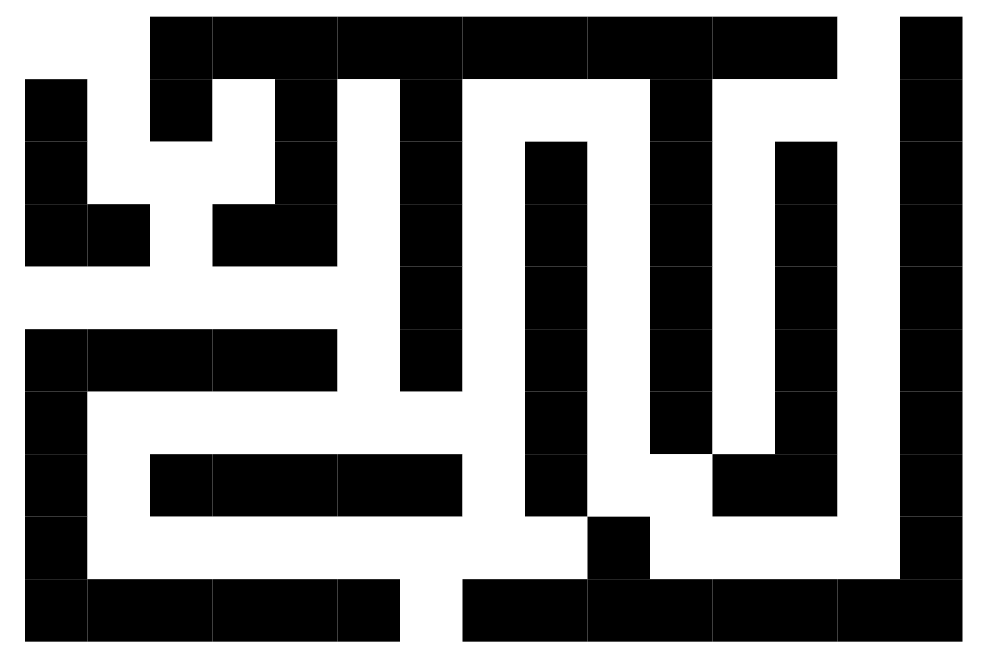 digraph G {
node [shape=plaintext];
matriz [label=<<TABLE CELLSPACING="0" CELLPADDING="5" border="0">
<TR><TD BGCOLOR="white" WIDTH="30" HEIGHT="30"></TD><TD BGCOLOR="white" WIDTH="30" HEIGHT="30"></TD><TD BGCOLOR="black" WIDTH="30" HEIGHT="30"></TD><TD BGCOLOR="black" WIDTH="30" HEIGHT="30"></TD><TD BGCOLOR="black" WIDTH="30" HEIGHT="30"></TD><TD BGCOLOR="black" WIDTH="30" HEIGHT="30"></TD><TD BGCOLOR="black" WIDTH="30" HEIGHT="30"></TD><TD BGCOLOR="black" WIDTH="30" HEIGHT="30"></TD><TD BGCOLOR="black" WIDTH="30" HEIGHT="30"></TD><TD BGCOLOR="black" WIDTH="30" HEIGHT="30"></TD><TD BGCOLOR="black" WIDTH="30" HEIGHT="30"></TD><TD BGCOLOR="black" WIDTH="30" HEIGHT="30"></TD><TD BGCOLOR="black" WIDTH="30" HEIGHT="30"></TD><TD BGCOLOR="white" WIDTH="30" HEIGHT="30"></TD><TD BGCOLOR="black" WIDTH="30" HEIGHT="30"></TD></TR><TR><TD BGCOLOR="black" WIDTH="30" HEIGHT="30"></TD><TD BGCOLOR="white" WIDTH="30" HEIGHT="30"></TD><TD BGCOLOR="black" WIDTH="30" HEIGHT="30"></TD><TD BGCOLOR="white" WIDTH="30" HEIGHT="30"></TD><TD BGCOLOR="black" WIDTH="30" HEIGHT="30"></TD><TD BGCOLOR="white" WIDTH="30" HEIGHT="30"></TD><TD BGCOLOR="black" WIDTH="30" HEIGHT="30"></TD><TD BGCOLOR="white" WIDTH="30" HEIGHT="30"></TD><TD BGCOLOR="white" WIDTH="30" HEIGHT="30"></TD><TD BGCOLOR="white" WIDTH="30" HEIGHT="30"></TD><TD BGCOLOR="black" WIDTH="30" HEIGHT="30"></TD><TD BGCOLOR="white" WIDTH="30" HEIGHT="30"></TD><TD BGCOLOR="white" WIDTH="30" HEIGHT="30"></TD><TD BGCOLOR="white" WIDTH="30" HEIGHT="30"></TD><TD BGCOLOR="black" WIDTH="30" HEIGHT="30"></TD></TR><TR><TD BGCOLOR="black" WIDTH="30" HEIGHT="30"></TD><TD BGCOLOR="white" WIDTH="30" HEIGHT="30"></TD><TD BGCOLOR="white" WIDTH="30" HEIGHT="30"></TD><TD BGCOLOR="white" WIDTH="30" HEIGHT="30"></TD><TD BGCOLOR="black" WIDTH="30" HEIGHT="30"></TD><TD BGCOLOR="white" WIDTH="30" HEIGHT="30"></TD><TD BGCOLOR="black" WIDTH="30" HEIGHT="30"></TD><TD BGCOLOR="white" WIDTH="30" HEIGHT="30"></TD><TD BGCOLOR="black" WIDTH="30" HEIGHT="30"></TD><TD BGCOLOR="white" WIDTH="30" HEIGHT="30"></TD><TD BGCOLOR="black" WIDTH="30" HEIGHT="30"></TD><TD BGCOLOR="white" WIDTH="30" HEIGHT="30"></TD><TD BGCOLOR="black" WIDTH="30" HEIGHT="30"></TD><TD BGCOLOR="white" WIDTH="30" HEIGHT="30"></TD><TD BGCOLOR="black" WIDTH="30" HEIGHT="30"></TD></TR><TR><TD BGCOLOR="black" WIDTH="30" HEIGHT="30"></TD><TD BGCOLOR="black" WIDTH="30" HEIGHT="30"></TD><TD BGCOLOR="white" WIDTH="30" HEIGHT="30"></TD><TD BGCOLOR="black" WIDTH="30" HEIGHT="30"></TD><TD BGCOLOR="black" WIDTH="30" HEIGHT="30"></TD><TD BGCOLOR="white" WIDTH="30" HEIGHT="30"></TD><TD BGCOLOR="black" WIDTH="30" HEIGHT="30"></TD><TD BGCOLOR="white" WIDTH="30" HEIGHT="30"></TD><TD BGCOLOR="black" WIDTH="30" HEIGHT="30"></TD><TD BGCOLOR="white" WIDTH="30" HEIGHT="30"></TD><TD BGCOLOR="black" WIDTH="30" HEIGHT="30"></TD><TD BGCOLOR="white" WIDTH="30" HEIGHT="30"></TD><TD BGCOLOR="black" WIDTH="30" HEIGHT="30"></TD><TD BGCOLOR="white" WIDTH="30" HEIGHT="30"></TD><TD BGCOLOR="black" WIDTH="30" HEIGHT="30"></TD></TR><TR><TD BGCOLOR="white" WIDTH="30" HEIGHT="30"></TD><TD BGCOLOR="white" WIDTH="30" HEIGHT="30"></TD><TD BGCOLOR="white" WIDTH="30" HEIGHT="30"></TD><TD BGCOLOR="white" WIDTH="30" HEIGHT="30"></TD><TD BGCOLOR="white" WIDTH="30" HEIGHT="30"></TD><TD BGCOLOR="white" WIDTH="30" HEIGHT="30"></TD><TD BGCOLOR="black" WIDTH="30" HEIGHT="30"></TD><TD BGCOLOR="white" WIDTH="30" HEIGHT="30"></TD><TD BGCOLOR="black" WIDTH="30" HEIGHT="30"></TD><TD BGCOLOR="white" WIDTH="30" HEIGHT="30"></TD><TD BGCOLOR="black" WIDTH="30" HEIGHT="30"></TD><TD BGCOLOR="white" WIDTH="30" HEIGHT="30"></TD><TD BGCOLOR="black" WIDTH="30" HEIGHT="30"></TD><TD BGCOLOR="white" WIDTH="30" HEIGHT="30"></TD><TD BGCOLOR="black" WIDTH="30" HEIGHT="30"></TD></TR><TR><TD BGCOLOR="black" WIDTH="30" HEIGHT="30"></TD><TD BGCOLOR="black" WIDTH="30" HEIGHT="30"></TD><TD BGCOLOR="black" WIDTH="30" HEIGHT="30"></TD><TD BGCOLOR="black" WIDTH="30" HEIGHT="30"></TD><TD BGCOLOR="black" WIDTH="30" HEIGHT="30"></TD><TD BGCOLOR="white" WIDTH="30" HEIGHT="30"></TD><TD BGCOLOR="black" WIDTH="30" HEIGHT="30"></TD><TD BGCOLOR="white" WIDTH="30" HEIGHT="30"></TD><TD BGCOLOR="black" WIDTH="30" HEIGHT="30"></TD><TD BGCOLOR="white" WIDTH="30" HEIGHT="30"></TD><TD BGCOLOR="black" WIDTH="30" HEIGHT="30"></TD><TD BGCOLOR="white" WIDTH="30" HEIGHT="30"></TD><TD BGCOLOR="black" WIDTH="30" HEIGHT="30"></TD><TD BGCOLOR="white" WIDTH="30" HEIGHT="30"></TD><TD BGCOLOR="black" WIDTH="30" HEIGHT="30"></TD></TR><TR><TD BGCOLOR="black" WIDTH="30" HEIGHT="30"></TD><TD BGCOLOR="white" WIDTH="30" HEIGHT="30"></TD><TD BGCOLOR="white" WIDTH="30" HEIGHT="30"></TD><TD BGCOLOR="white" WIDTH="30" HEIGHT="30"></TD><TD BGCOLOR="white" WIDTH="30" HEIGHT="30"></TD><TD BGCOLOR="white" WIDTH="30" HEIGHT="30"></TD><TD BGCOLOR="white" WIDTH="30" HEIGHT="30"></TD><TD BGCOLOR="white" WIDTH="30" HEIGHT="30"></TD><TD BGCOLOR="black" WIDTH="30" HEIGHT="30"></TD><TD BGCOLOR="white" WIDTH="30" HEIGHT="30"></TD><TD BGCOLOR="black" WIDTH="30" HEIGHT="30"></TD><TD BGCOLOR="white" WIDTH="30" HEIGHT="30"></TD><TD BGCOLOR="black" WIDTH="30" HEIGHT="30"></TD><TD BGCOLOR="white" WIDTH="30" HEIGHT="30"></TD><TD BGCOLOR="black" WIDTH="30" HEIGHT="30"></TD></TR><TR><TD BGCOLOR="black" WIDTH="30" HEIGHT="30"></TD><TD BGCOLOR="white" WIDTH="30" HEIGHT="30"></TD><TD BGCOLOR="black" WIDTH="30" HEIGHT="30"></TD><TD BGCOLOR="black" WIDTH="30" HEIGHT="30"></TD><TD BGCOLOR="black" WIDTH="30" HEIGHT="30"></TD><TD BGCOLOR="black" WIDTH="30" HEIGHT="30"></TD><TD BGCOLOR="black" WIDTH="30" HEIGHT="30"></TD><TD BGCOLOR="white" WIDTH="30" HEIGHT="30"></TD><TD BGCOLOR="black" WIDTH="30" HEIGHT="30"></TD><TD BGCOLOR="white" WIDTH="30" HEIGHT="30"></TD><TD BGCOLOR="white" WIDTH="30" HEIGHT="30"></TD><TD BGCOLOR="black" WIDTH="30" HEIGHT="30"></TD><TD BGCOLOR="black" WIDTH="30" HEIGHT="30"></TD><TD BGCOLOR="white" WIDTH="30" HEIGHT="30"></TD><TD BGCOLOR="black" WIDTH="30" HEIGHT="30"></TD></TR><TR><TD BGCOLOR="black" WIDTH="30" HEIGHT="30"></TD><TD BGCOLOR="white" WIDTH="30" HEIGHT="30"></TD><TD BGCOLOR="white" WIDTH="30" HEIGHT="30"></TD><TD BGCOLOR="white" WIDTH="30" HEIGHT="30"></TD><TD BGCOLOR="white" WIDTH="30" HEIGHT="30"></TD><TD BGCOLOR="white" WIDTH="30" HEIGHT="30"></TD><TD BGCOLOR="white" WIDTH="30" HEIGHT="30"></TD><TD BGCOLOR="white" WIDTH="30" HEIGHT="30"></TD><TD BGCOLOR="white" WIDTH="30" HEIGHT="30"></TD><TD BGCOLOR="black" WIDTH="30" HEIGHT="30"></TD><TD BGCOLOR="white" WIDTH="30" HEIGHT="30"></TD><TD BGCOLOR="white" WIDTH="30" HEIGHT="30"></TD><TD BGCOLOR="white" WIDTH="30" HEIGHT="30"></TD><TD BGCOLOR="white" WIDTH="30" HEIGHT="30"></TD><TD BGCOLOR="black" WIDTH="30" HEIGHT="30"></TD></TR><TR><TD BGCOLOR="black" WIDTH="30" HEIGHT="30"></TD><TD BGCOLOR="black" WIDTH="30" HEIGHT="30"></TD><TD BGCOLOR="black" WIDTH="30" HEIGHT="30"></TD><TD BGCOLOR="black" WIDTH="30" HEIGHT="30"></TD><TD BGCOLOR="black" WIDTH="30" HEIGHT="30"></TD><TD BGCOLOR="black" WIDTH="30" HEIGHT="30"></TD><TD BGCOLOR="white" WIDTH="30" HEIGHT="30"></TD><TD BGCOLOR="black" WIDTH="30" HEIGHT="30"></TD><TD BGCOLOR="black" WIDTH="30" HEIGHT="30"></TD><TD BGCOLOR="black" WIDTH="30" HEIGHT="30"></TD><TD BGCOLOR="black" WIDTH="30" HEIGHT="30"></TD><TD BGCOLOR="black" WIDTH="30" HEIGHT="30"></TD><TD BGCOLOR="black" WIDTH="30" HEIGHT="30"></TD><TD BGCOLOR="black" WIDTH="30" HEIGHT="30"></TD><TD BGCOLOR="black" WIDTH="30" HEIGHT="30"></TD></TR></TABLE>>];}